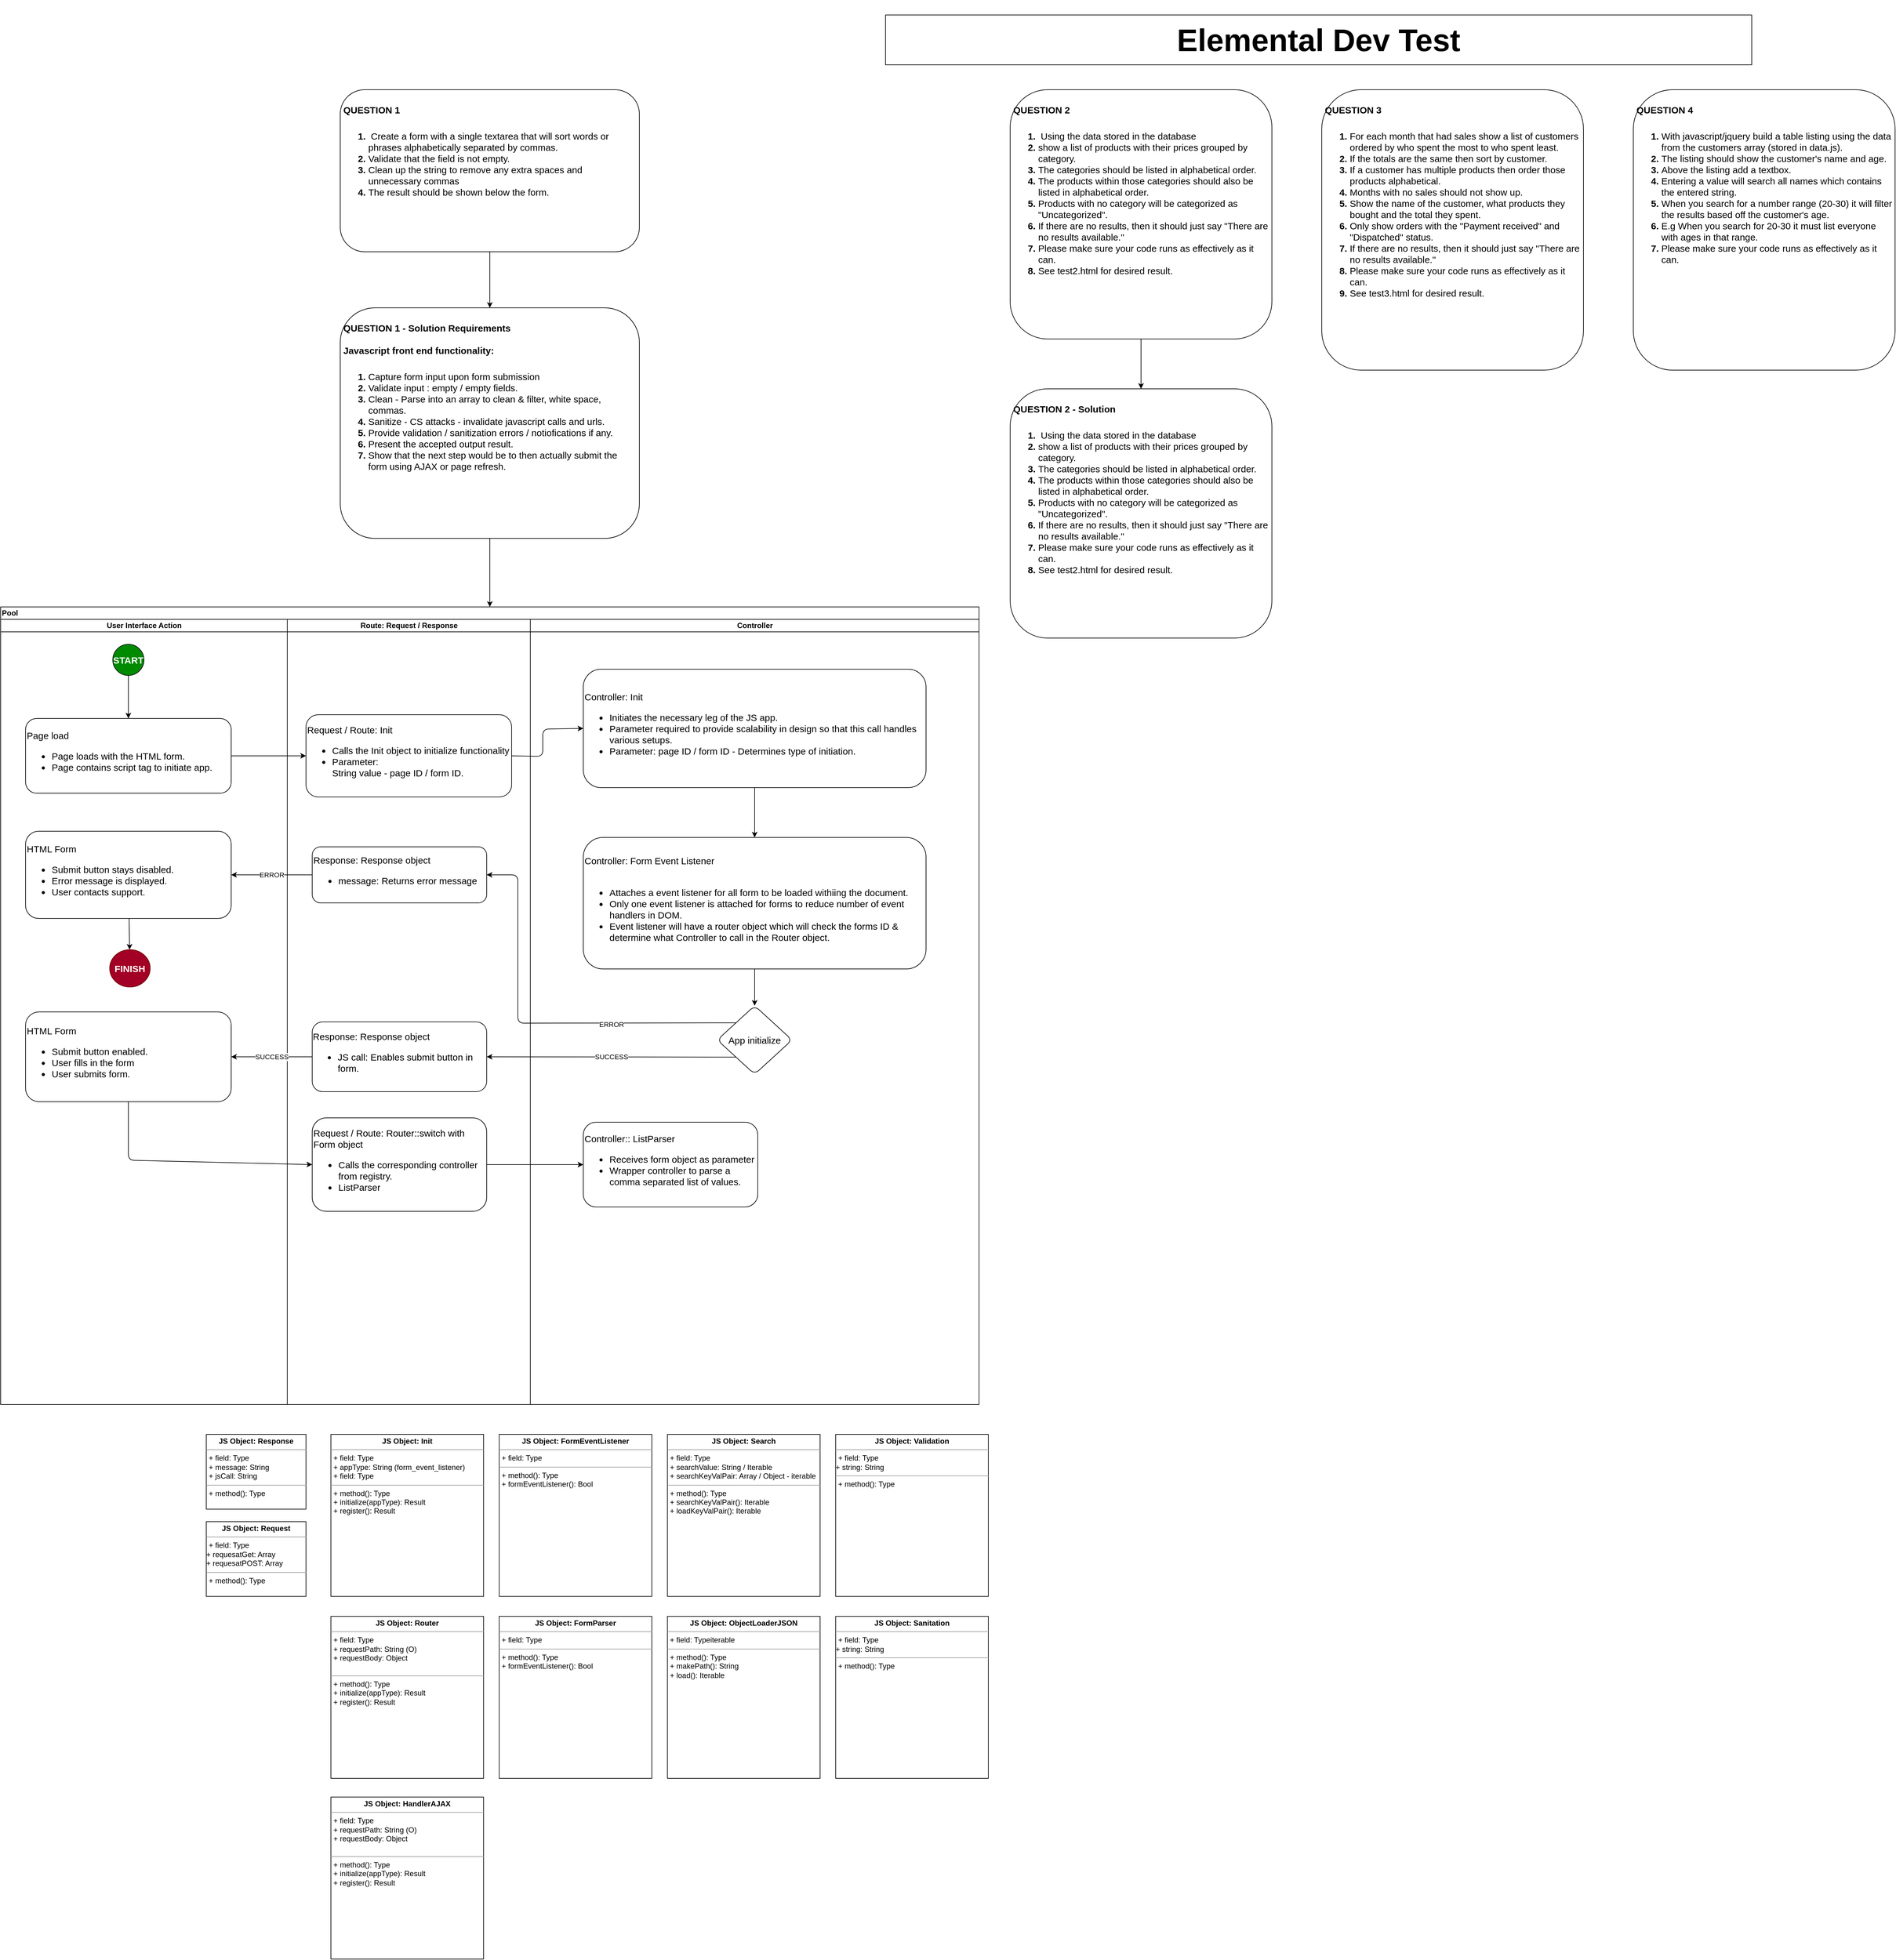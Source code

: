 <mxfile>
    <diagram id="UN2sgL8hX5gglXzgyNVK" name="Page-1">
        <mxGraphModel dx="3233" dy="776" grid="1" gridSize="10" guides="1" tooltips="1" connect="1" arrows="1" fold="1" page="1" pageScale="1" pageWidth="827" pageHeight="1169" math="0" shadow="0">
            <root>
                <mxCell id="0"/>
                <mxCell id="1" parent="0"/>
                <mxCell id="2" value="&lt;h1&gt;Elemental Dev Test&lt;/h1&gt;" style="text;html=1;strokeColor=default;fillColor=none;align=center;verticalAlign=middle;whiteSpace=wrap;rounded=0;fontStyle=1;fontSize=25;" parent="1" vertex="1">
                    <mxGeometry x="320" y="40" width="1390" height="80" as="geometry"/>
                </mxCell>
                <mxCell id="13" value="" style="edgeStyle=none;html=1;fontSize=15;strokeColor=default;" parent="1" source="3" target="12" edge="1">
                    <mxGeometry relative="1" as="geometry"/>
                </mxCell>
                <mxCell id="3" value="&lt;h1 style=&quot;&quot;&gt;&lt;font style=&quot;font-size: 15px;&quot;&gt;QUESTION 1&lt;/font&gt;&lt;/h1&gt;&lt;h1 style=&quot;&quot;&gt;&lt;ol style=&quot;font-size: 15px;&quot;&gt;&lt;li&gt;&lt;font style=&quot;font-size: 15px; font-weight: normal;&quot;&gt;&amp;nbsp;Create a form with a single textarea that will sort words or phrases alphabetically separated by commas.&lt;/font&gt;&lt;/li&gt;&lt;li&gt;&lt;span style=&quot;font-weight: normal;&quot;&gt;Validate that the field is not empty.&lt;/span&gt;&lt;/li&gt;&lt;li&gt;&lt;span style=&quot;font-weight: normal;&quot;&gt;Clean up the string to remove any extra spaces and unnecessary commas&lt;/span&gt;&lt;/li&gt;&lt;li&gt;&lt;span style=&quot;font-weight: normal;&quot;&gt;The result should be shown below the form.&lt;/span&gt;&lt;/li&gt;&lt;/ol&gt;&lt;/h1&gt;" style="text;html=1;strokeColor=default;fillColor=none;spacing=5;spacingTop=-20;whiteSpace=wrap;overflow=hidden;rounded=1;fontSize=15;fontStyle=1" parent="1" vertex="1">
                    <mxGeometry x="-555" y="160" width="480" height="260" as="geometry"/>
                </mxCell>
                <mxCell id="11" value="" style="edgeStyle=none;html=1;fontSize=15;strokeColor=default;" parent="1" source="4" target="10" edge="1">
                    <mxGeometry relative="1" as="geometry"/>
                </mxCell>
                <mxCell id="4" value="&lt;h1 style=&quot;&quot;&gt;&lt;font style=&quot;font-size: 15px;&quot;&gt;QUESTION 2&lt;/font&gt;&lt;/h1&gt;&lt;h1 style=&quot;&quot;&gt;&lt;ol style=&quot;font-size: 15px;&quot;&gt;&lt;li style=&quot;&quot;&gt;&lt;font style=&quot;font-size: 15px; font-weight: normal;&quot;&gt;&amp;nbsp;Using the data stored in the database&lt;/font&gt;&lt;/li&gt;&lt;li style=&quot;&quot;&gt;&lt;font style=&quot;font-size: 15px; font-weight: normal;&quot;&gt;show a list of products with their prices grouped by category.&lt;/font&gt;&lt;/li&gt;&lt;li style=&quot;&quot;&gt;&lt;font style=&quot;font-size: 15px; font-weight: normal;&quot;&gt;The categories should be listed in alphabetical order.&lt;/font&gt;&lt;/li&gt;&lt;li style=&quot;&quot;&gt;&lt;font style=&quot;font-size: 15px; font-weight: normal;&quot;&gt;The products within those categories should also be listed in alphabetical order.&lt;/font&gt;&lt;/li&gt;&lt;li style=&quot;&quot;&gt;&lt;font style=&quot;font-size: 15px; font-weight: normal;&quot;&gt;Products with no category will be categorized as &quot;Uncategorized&quot;.&lt;/font&gt;&lt;/li&gt;&lt;li style=&quot;&quot;&gt;&lt;font style=&quot;font-size: 15px; font-weight: normal;&quot;&gt;If there are no results, then it should just say &quot;There are no results available.&quot;&lt;/font&gt;&lt;/li&gt;&lt;li style=&quot;&quot;&gt;&lt;font style=&quot;font-size: 15px; font-weight: normal;&quot;&gt;Please make sure your code runs as effectively as it can.&lt;/font&gt;&lt;/li&gt;&lt;li style=&quot;&quot;&gt;&lt;span style=&quot;font-weight: normal;&quot;&gt;See test2.html for desired result.&lt;/span&gt;&lt;/li&gt;&lt;/ol&gt;&lt;/h1&gt;" style="text;html=1;strokeColor=default;fillColor=none;spacing=5;spacingTop=-20;whiteSpace=wrap;overflow=hidden;rounded=1;fontSize=15;fontStyle=1" parent="1" vertex="1">
                    <mxGeometry x="520" y="160" width="420" height="400" as="geometry"/>
                </mxCell>
                <mxCell id="6" value="&lt;h1 style=&quot;&quot;&gt;&lt;font style=&quot;font-size: 15px;&quot;&gt;QUESTION 3&lt;/font&gt;&lt;/h1&gt;&lt;h1 style=&quot;&quot;&gt;&lt;ol style=&quot;font-size: 15px;&quot;&gt;&lt;li style=&quot;&quot;&gt;&lt;font style=&quot;font-size: 15px; font-weight: normal;&quot;&gt;For each month that had sales show a list of customers ordered by who spent the most to who spent least.&lt;/font&gt;&lt;/li&gt;&lt;li style=&quot;&quot;&gt;&lt;span style=&quot;font-weight: normal;&quot;&gt;If the totals are the same then sort by customer.&lt;/span&gt;&lt;/li&gt;&lt;li style=&quot;&quot;&gt;&lt;span style=&quot;font-weight: normal; background-color: initial;&quot;&gt;If a customer has multiple products then order those products alphabetical.&lt;/span&gt;&lt;br&gt;&lt;/li&gt;&lt;li style=&quot;&quot;&gt;&lt;font style=&quot;font-size: 15px; font-weight: normal;&quot;&gt;Months with no sales should not show up.&lt;/font&gt;&lt;/li&gt;&lt;li style=&quot;&quot;&gt;&lt;font style=&quot;font-size: 15px; font-weight: normal;&quot;&gt;Show the name of the customer, what products they bought and the total they spent.&lt;/font&gt;&lt;/li&gt;&lt;li style=&quot;&quot;&gt;&lt;font style=&quot;font-size: 15px; font-weight: normal;&quot;&gt;Only show orders with the &quot;Payment received&quot; and &quot;Dispatched&quot; status.&lt;/font&gt;&lt;/li&gt;&lt;li style=&quot;&quot;&gt;&lt;font style=&quot;font-size: 15px; font-weight: normal;&quot;&gt;If there are no results, then it should just say &quot;There are no results available.&quot;&lt;/font&gt;&lt;/li&gt;&lt;li style=&quot;&quot;&gt;&lt;span style=&quot;font-weight: normal;&quot;&gt;&lt;span style=&quot;background-color: initial;&quot;&gt;Please make sure your code runs as effectively as it can.&lt;/span&gt;&lt;br&gt;&lt;/span&gt;&lt;/li&gt;&lt;li style=&quot;&quot;&gt;&lt;span style=&quot;background-color: initial; font-weight: normal;&quot;&gt;See test3.html for desired result.&lt;/span&gt;&lt;br&gt;&lt;/li&gt;&lt;/ol&gt;&lt;/h1&gt;" style="text;html=1;strokeColor=default;fillColor=none;spacing=5;spacingTop=-20;whiteSpace=wrap;overflow=hidden;rounded=1;fontSize=15;fontStyle=1" parent="1" vertex="1">
                    <mxGeometry x="1020" y="160" width="420" height="450" as="geometry"/>
                </mxCell>
                <mxCell id="8" value="&lt;h1 style=&quot;&quot;&gt;&lt;font style=&quot;font-size: 15px;&quot;&gt;QUESTION 4&lt;/font&gt;&lt;/h1&gt;&lt;h1 style=&quot;&quot;&gt;&lt;ol style=&quot;font-size: 15px;&quot;&gt;&lt;li style=&quot;&quot;&gt;&lt;font style=&quot;font-size: 15px; font-weight: normal;&quot;&gt;With javascript/jquery build a table listing using the data from the customers array (stored in data.js).&lt;/font&gt;&lt;/li&gt;&lt;li style=&quot;&quot;&gt;&lt;span style=&quot;font-weight: normal;&quot;&gt;&lt;span style=&quot;background-color: initial;&quot;&gt;The listing should show the customer's name and age.&lt;/span&gt;&lt;br&gt;&lt;/span&gt;&lt;/li&gt;&lt;li style=&quot;&quot;&gt;&lt;font style=&quot;font-size: 15px; font-weight: normal;&quot;&gt;Above the listing add a textbox.&lt;/font&gt;&lt;/li&gt;&lt;li style=&quot;&quot;&gt;&lt;font style=&quot;font-size: 15px; font-weight: normal;&quot;&gt;Entering a value will search all names which contains the entered string.&lt;/font&gt;&lt;/li&gt;&lt;li style=&quot;&quot;&gt;&lt;font style=&quot;font-size: 15px; font-weight: normal;&quot;&gt;When you search for a number range (20-30) it will filter the results based off the customer's age.&lt;/font&gt;&lt;/li&gt;&lt;li style=&quot;&quot;&gt;&lt;font style=&quot;font-size: 15px; font-weight: normal;&quot;&gt;E.g When you search for 20-30 it must list everyone with ages in that range.&lt;/font&gt;&lt;/li&gt;&lt;li style=&quot;&quot;&gt;&lt;font style=&quot;font-size: 15px; font-weight: normal;&quot;&gt;Please make sure your code runs as effectively as it can.&lt;/font&gt;&lt;/li&gt;&lt;/ol&gt;&lt;/h1&gt;" style="text;html=1;strokeColor=default;fillColor=none;spacing=5;spacingTop=-20;whiteSpace=wrap;overflow=hidden;rounded=1;fontSize=15;fontStyle=0" parent="1" vertex="1">
                    <mxGeometry x="1520" y="160" width="420" height="450" as="geometry"/>
                </mxCell>
                <mxCell id="10" value="&lt;h1 style=&quot;&quot;&gt;&lt;font style=&quot;font-size: 15px;&quot;&gt;QUESTION 2 - Solution&lt;/font&gt;&lt;/h1&gt;&lt;h1 style=&quot;&quot;&gt;&lt;ol style=&quot;font-size: 15px;&quot;&gt;&lt;li style=&quot;&quot;&gt;&lt;font style=&quot;font-size: 15px; font-weight: normal;&quot;&gt;&amp;nbsp;Using the data stored in the database&lt;/font&gt;&lt;/li&gt;&lt;li style=&quot;&quot;&gt;&lt;font style=&quot;font-size: 15px; font-weight: normal;&quot;&gt;show a list of products with their prices grouped by category.&lt;/font&gt;&lt;/li&gt;&lt;li style=&quot;&quot;&gt;&lt;font style=&quot;font-size: 15px; font-weight: normal;&quot;&gt;The categories should be listed in alphabetical order.&lt;/font&gt;&lt;/li&gt;&lt;li style=&quot;&quot;&gt;&lt;font style=&quot;font-size: 15px; font-weight: normal;&quot;&gt;The products within those categories should also be listed in alphabetical order.&lt;/font&gt;&lt;/li&gt;&lt;li style=&quot;&quot;&gt;&lt;font style=&quot;font-size: 15px; font-weight: normal;&quot;&gt;Products with no category will be categorized as &quot;Uncategorized&quot;.&lt;/font&gt;&lt;/li&gt;&lt;li style=&quot;&quot;&gt;&lt;font style=&quot;font-size: 15px; font-weight: normal;&quot;&gt;If there are no results, then it should just say &quot;There are no results available.&quot;&lt;/font&gt;&lt;/li&gt;&lt;li style=&quot;&quot;&gt;&lt;font style=&quot;font-size: 15px; font-weight: normal;&quot;&gt;Please make sure your code runs as effectively as it can.&lt;/font&gt;&lt;/li&gt;&lt;li style=&quot;&quot;&gt;&lt;span style=&quot;font-weight: normal;&quot;&gt;See test2.html for desired result.&lt;/span&gt;&lt;/li&gt;&lt;/ol&gt;&lt;/h1&gt;" style="text;html=1;strokeColor=default;fillColor=none;spacing=5;spacingTop=-20;whiteSpace=wrap;overflow=hidden;rounded=1;fontSize=15;fontStyle=1" parent="1" vertex="1">
                    <mxGeometry x="520" y="640" width="420" height="400" as="geometry"/>
                </mxCell>
                <mxCell id="75" style="edgeStyle=none;html=1;exitX=0.5;exitY=1;exitDx=0;exitDy=0;entryX=0.5;entryY=0;entryDx=0;entryDy=0;" parent="1" source="12" target="17" edge="1">
                    <mxGeometry relative="1" as="geometry"/>
                </mxCell>
                <mxCell id="12" value="&lt;h1 style=&quot;&quot;&gt;&lt;font style=&quot;&quot;&gt;&lt;span style=&quot;font-size: 15px;&quot;&gt;QUESTION 1 - Solution Requirements&lt;br&gt;&lt;/span&gt;&lt;/font&gt;&lt;font style=&quot;font-size: 15px;&quot;&gt;Javascript front end functionality:&lt;/font&gt;&lt;/h1&gt;&lt;h1 style=&quot;&quot;&gt;&lt;ol style=&quot;font-size: 15px;&quot;&gt;&lt;li&gt;&lt;font style=&quot;font-size: 15px; font-weight: normal;&quot;&gt;Capture form input upon form submission&lt;/font&gt;&lt;/li&gt;&lt;li style=&quot;font-size: 15px;&quot;&gt;&lt;span style=&quot;font-weight: normal;&quot;&gt;Validate input : empty / empty fields.&lt;br&gt;&lt;/span&gt;&lt;/li&gt;&lt;li style=&quot;font-size: 15px;&quot;&gt;&lt;span style=&quot;font-weight: normal;&quot;&gt;Clean - Parse into an array to clean &amp;amp; filter, white space, commas.&lt;/span&gt;&lt;/li&gt;&lt;li style=&quot;font-size: 15px;&quot;&gt;&lt;span style=&quot;font-weight: normal;&quot;&gt;Sanitize - CS attacks - invalidate javascript calls and urls.&lt;/span&gt;&lt;/li&gt;&lt;li style=&quot;font-size: 15px;&quot;&gt;&lt;span style=&quot;font-weight: normal;&quot;&gt;Provide validation / sanitization errors / notiofications if any.&lt;br&gt;&lt;/span&gt;&lt;/li&gt;&lt;li style=&quot;font-size: 15px;&quot;&gt;&lt;span style=&quot;font-weight: normal;&quot;&gt;Present the accepted output result.&lt;/span&gt;&lt;/li&gt;&lt;li style=&quot;font-size: 15px;&quot;&gt;&lt;span style=&quot;font-weight: normal;&quot;&gt;Show that the next step would be to then actually submit the form using AJAX or page refresh.&lt;/span&gt;&lt;/li&gt;&lt;/ol&gt;&lt;/h1&gt;" style="text;html=1;strokeColor=default;fillColor=none;spacing=5;spacingTop=-20;whiteSpace=wrap;overflow=hidden;rounded=1;fontSize=15;fontStyle=1" parent="1" vertex="1">
                    <mxGeometry x="-555" y="510" width="480" height="370" as="geometry"/>
                </mxCell>
                <mxCell id="17" value="Pool" style="swimlane;childLayout=stackLayout;resizeParent=1;resizeParentMax=0;startSize=20;html=1;align=left;" parent="1" vertex="1">
                    <mxGeometry x="-1100" y="990" width="1570" height="1280" as="geometry"/>
                </mxCell>
                <mxCell id="18" value="User Interface Action" style="swimlane;startSize=20;html=1;" parent="17" vertex="1">
                    <mxGeometry y="20" width="460" height="1260" as="geometry"/>
                </mxCell>
                <mxCell id="14" value="START" style="ellipse;whiteSpace=wrap;html=1;aspect=fixed;fontSize=15;fillColor=#008a00;fontColor=#ffffff;strokeColor=default;fontStyle=1" parent="18" vertex="1">
                    <mxGeometry x="180" y="40" width="50" height="50" as="geometry"/>
                </mxCell>
                <mxCell id="15" value="Page load&lt;br&gt;&lt;ul&gt;&lt;li&gt;Page loads with the HTML form.&lt;/li&gt;&lt;li&gt;Page contains script tag to initiate app.&lt;/li&gt;&lt;/ul&gt;" style="rounded=1;whiteSpace=wrap;html=1;fontSize=15;strokeColor=default;align=left;" parent="18" vertex="1">
                    <mxGeometry x="40" y="159" width="330" height="120" as="geometry"/>
                </mxCell>
                <mxCell id="16" style="edgeStyle=none;html=1;exitX=0.5;exitY=1;exitDx=0;exitDy=0;entryX=0.5;entryY=0;entryDx=0;entryDy=0;fontSize=15;strokeColor=default;" parent="18" source="14" target="15" edge="1">
                    <mxGeometry relative="1" as="geometry"/>
                </mxCell>
                <mxCell id="31" value="HTML Form&lt;br&gt;&lt;ul&gt;&lt;li&gt;Submit button enabled.&lt;/li&gt;&lt;li&gt;User fills in the form&lt;/li&gt;&lt;li&gt;User submits form.&lt;/li&gt;&lt;/ul&gt;" style="rounded=1;whiteSpace=wrap;html=1;fontSize=15;strokeColor=default;align=left;" parent="18" vertex="1">
                    <mxGeometry x="40" y="630" width="330" height="144" as="geometry"/>
                </mxCell>
                <mxCell id="46" value="" style="edgeStyle=none;html=1;" parent="18" source="42" target="45" edge="1">
                    <mxGeometry relative="1" as="geometry"/>
                </mxCell>
                <mxCell id="42" value="HTML Form&lt;br&gt;&lt;ul&gt;&lt;li&gt;Submit button stays disabled.&lt;/li&gt;&lt;li&gt;Error message is displayed.&lt;/li&gt;&lt;li&gt;User contacts support.&lt;/li&gt;&lt;/ul&gt;" style="rounded=1;whiteSpace=wrap;html=1;fontSize=15;strokeColor=default;align=left;" parent="18" vertex="1">
                    <mxGeometry x="40" y="340" width="330" height="140" as="geometry"/>
                </mxCell>
                <mxCell id="45" value="FINISH" style="ellipse;whiteSpace=wrap;html=1;fontSize=15;align=center;rounded=1;fillColor=#a20025;fontColor=#ffffff;strokeColor=#6F0000;fontStyle=1" parent="18" vertex="1">
                    <mxGeometry x="175" y="530" width="65" height="60" as="geometry"/>
                </mxCell>
                <mxCell id="19" value="Route: Request /&amp;nbsp;Response" style="swimlane;startSize=20;html=1;" parent="17" vertex="1">
                    <mxGeometry x="460" y="20" width="390" height="1260" as="geometry"/>
                </mxCell>
                <mxCell id="27" value="&lt;span style=&quot;text-align: center;&quot;&gt;&lt;font style=&quot;font-size: 15px;&quot;&gt;Request / Route&lt;/font&gt;&lt;/span&gt;: Init&lt;br&gt;&lt;ul&gt;&lt;li&gt;Calls the Init object to initialize functionality&lt;/li&gt;&lt;li&gt;Parameter: &lt;br&gt;String value - page ID / form ID.&lt;/li&gt;&lt;/ul&gt;" style="rounded=1;whiteSpace=wrap;html=1;fontSize=15;strokeColor=default;align=left;" parent="19" vertex="1">
                    <mxGeometry x="30" y="153" width="330" height="132" as="geometry"/>
                </mxCell>
                <mxCell id="35" value="&lt;div style=&quot;text-align: left;&quot;&gt;&lt;span style=&quot;background-color: initial;&quot;&gt;Response:&amp;nbsp;&lt;/span&gt;Response&lt;span style=&quot;background-color: initial;&quot;&gt;&amp;nbsp;object&lt;/span&gt;&lt;/div&gt;&lt;div style=&quot;text-align: left;&quot;&gt;&lt;ul&gt;&lt;li&gt;&lt;span style=&quot;background-color: initial;&quot;&gt;JS call:&amp;nbsp;&lt;/span&gt;&lt;span style=&quot;text-align: center;&quot;&gt;Enables submit button in form.&lt;/span&gt;&lt;/li&gt;&lt;/ul&gt;&lt;/div&gt;" style="whiteSpace=wrap;html=1;fontSize=15;rounded=1;" parent="19" vertex="1">
                    <mxGeometry x="40" y="646" width="280" height="112" as="geometry"/>
                </mxCell>
                <mxCell id="37" value="Response: Response&lt;span style=&quot;background-color: initial;&quot;&gt;&amp;nbsp;object&lt;/span&gt;&lt;br&gt;&lt;div style=&quot;&quot;&gt;&lt;ul&gt;&lt;li style=&quot;&quot;&gt;&lt;span style=&quot;background-color: initial;&quot;&gt;message: Returns error message&lt;/span&gt;&lt;/li&gt;&lt;/ul&gt;&lt;/div&gt;" style="whiteSpace=wrap;html=1;fontSize=15;rounded=1;align=left;" parent="19" vertex="1">
                    <mxGeometry x="40" y="365" width="280" height="90" as="geometry"/>
                </mxCell>
                <mxCell id="57" value="&lt;span style=&quot;text-align: center;&quot;&gt;Request / Route:&amp;nbsp;&lt;/span&gt;Router::switch with Form object&lt;br&gt;&lt;ul&gt;&lt;li&gt;Calls the corresponding controller from registry.&lt;/li&gt;&lt;li&gt;ListParser&amp;nbsp;&lt;/li&gt;&lt;/ul&gt;" style="whiteSpace=wrap;html=1;fontSize=15;rounded=1;align=left;" parent="19" vertex="1">
                    <mxGeometry x="40" y="800" width="280" height="150" as="geometry"/>
                </mxCell>
                <mxCell id="20" value="Controller" style="swimlane;startSize=20;html=1;" parent="17" vertex="1">
                    <mxGeometry x="850" y="20" width="720" height="1260" as="geometry"/>
                </mxCell>
                <mxCell id="76" style="edgeStyle=none;html=1;exitX=0.5;exitY=1;exitDx=0;exitDy=0;entryX=0.5;entryY=0;entryDx=0;entryDy=0;fontSize=12;" parent="20" source="29" target="33" edge="1">
                    <mxGeometry relative="1" as="geometry"/>
                </mxCell>
                <mxCell id="29" value="Controller: Form Event Listener&lt;br&gt;&lt;br&gt;&lt;ul&gt;&lt;li&gt;Attaches a event listener for all form to be loaded withiing the document.&lt;br&gt;&lt;/li&gt;&lt;li&gt;Only one event listener is attached for forms to reduce number of event handlers in DOM.&lt;/li&gt;&lt;li&gt;Event listener will have a router object which will check the forms ID &amp;amp; determine what Controller to call in the Router object.&lt;/li&gt;&lt;/ul&gt;" style="rounded=1;whiteSpace=wrap;html=1;fontSize=15;strokeColor=default;align=left;" parent="20" vertex="1">
                    <mxGeometry x="85" y="350" width="550" height="211" as="geometry"/>
                </mxCell>
                <mxCell id="33" value="App initialize" style="rhombus;whiteSpace=wrap;html=1;fontSize=15;align=center;rounded=1;" parent="20" vertex="1">
                    <mxGeometry x="300" y="620" width="120" height="110" as="geometry"/>
                </mxCell>
                <mxCell id="61" value="Controller:: ListParser&lt;br&gt;&lt;ul&gt;&lt;li&gt;Receives form object as parameter&lt;/li&gt;&lt;li&gt;Wrapper controller to parse a comma separated list of values.&lt;/li&gt;&lt;/ul&gt;" style="whiteSpace=wrap;html=1;fontSize=15;rounded=1;align=left;" parent="20" vertex="1">
                    <mxGeometry x="85" y="807" width="280" height="136" as="geometry"/>
                </mxCell>
                <mxCell id="83" style="edgeStyle=none;html=1;exitX=0.5;exitY=1;exitDx=0;exitDy=0;entryX=0.5;entryY=0;entryDx=0;entryDy=0;fontSize=12;" parent="20" source="77" target="29" edge="1">
                    <mxGeometry relative="1" as="geometry"/>
                </mxCell>
                <mxCell id="77" value="Controller: Init&lt;br&gt;&lt;ul&gt;&lt;li&gt;Initiates the necessary leg of the JS app.&lt;/li&gt;&lt;li&gt;Parameter required to provide scalability in design so that this call handles various setups.&lt;br&gt;&lt;/li&gt;&lt;li&gt;Parameter: page ID / form ID - Determines type of initiation.&lt;/li&gt;&lt;/ul&gt;" style="rounded=1;whiteSpace=wrap;html=1;fontSize=15;strokeColor=default;align=left;" parent="20" vertex="1">
                    <mxGeometry x="85" y="80" width="550" height="190" as="geometry"/>
                </mxCell>
                <mxCell id="28" value="" style="edgeStyle=none;html=1;" parent="17" source="15" target="27" edge="1">
                    <mxGeometry relative="1" as="geometry"/>
                </mxCell>
                <mxCell id="36" value="SUCCESS" style="edgeStyle=none;html=1;entryX=1;entryY=0.5;entryDx=0;entryDy=0;exitX=0;exitY=1;exitDx=0;exitDy=0;" parent="17" source="33" target="35" edge="1">
                    <mxGeometry relative="1" as="geometry">
                        <mxPoint x="970" y="570" as="sourcePoint"/>
                    </mxGeometry>
                </mxCell>
                <mxCell id="38" value="ERROR" style="edgeStyle=none;html=1;exitX=0;exitY=0;exitDx=0;exitDy=0;entryX=1;entryY=0.5;entryDx=0;entryDy=0;" parent="17" source="33" target="37" edge="1">
                    <mxGeometry x="-0.373" y="2" relative="1" as="geometry">
                        <Array as="points">
                            <mxPoint x="830" y="668"/>
                            <mxPoint x="830" y="430"/>
                        </Array>
                        <mxPoint as="offset"/>
                    </mxGeometry>
                </mxCell>
                <mxCell id="55" value="ERROR" style="edgeStyle=none;html=1;exitX=0;exitY=0.5;exitDx=0;exitDy=0;entryX=1;entryY=0.5;entryDx=0;entryDy=0;" parent="17" source="37" target="42" edge="1">
                    <mxGeometry relative="1" as="geometry">
                        <mxPoint x="640" y="557.5" as="sourcePoint"/>
                        <mxPoint x="390" y="540" as="targetPoint"/>
                    </mxGeometry>
                </mxCell>
                <mxCell id="56" value="SUCCESS" style="edgeStyle=none;html=1;entryX=1;entryY=0.5;entryDx=0;entryDy=0;exitX=0;exitY=0.5;exitDx=0;exitDy=0;" parent="17" source="35" target="31" edge="1">
                    <mxGeometry relative="1" as="geometry">
                        <mxPoint x="650" y="482.5" as="sourcePoint"/>
                        <mxPoint x="400" y="640" as="targetPoint"/>
                    </mxGeometry>
                </mxCell>
                <mxCell id="58" style="edgeStyle=none;html=1;exitX=0.5;exitY=1;exitDx=0;exitDy=0;entryX=0;entryY=0.5;entryDx=0;entryDy=0;" parent="17" source="31" target="57" edge="1">
                    <mxGeometry relative="1" as="geometry">
                        <Array as="points">
                            <mxPoint x="205" y="888"/>
                        </Array>
                    </mxGeometry>
                </mxCell>
                <mxCell id="62" style="edgeStyle=none;html=1;exitX=1;exitY=0.5;exitDx=0;exitDy=0;entryX=0;entryY=0.5;entryDx=0;entryDy=0;" parent="17" source="57" target="61" edge="1">
                    <mxGeometry relative="1" as="geometry"/>
                </mxCell>
                <mxCell id="84" style="edgeStyle=none;html=1;exitX=1;exitY=0.5;exitDx=0;exitDy=0;entryX=0;entryY=0.5;entryDx=0;entryDy=0;fontSize=12;" parent="17" source="27" target="77" edge="1">
                    <mxGeometry relative="1" as="geometry">
                        <Array as="points">
                            <mxPoint x="870" y="240"/>
                            <mxPoint x="870" y="196"/>
                        </Array>
                    </mxGeometry>
                </mxCell>
                <mxCell id="73" value="&lt;p style=&quot;margin:0px;margin-top:4px;text-align:center;&quot;&gt;&lt;b&gt;JS Object: Init&lt;/b&gt;&lt;/p&gt;&lt;hr size=&quot;1&quot;&gt;&lt;p style=&quot;margin:0px;margin-left:4px;&quot;&gt;+ field: Type&lt;/p&gt;&lt;p style=&quot;margin:0px;margin-left:4px;&quot;&gt;+ appType: String (form_event_listener)&lt;br&gt;&lt;/p&gt;&lt;p style=&quot;margin:0px;margin-left:4px;&quot;&gt;+ field: Type&lt;br&gt;&lt;/p&gt;&lt;hr size=&quot;1&quot;&gt;&lt;p style=&quot;margin:0px;margin-left:4px;&quot;&gt;+ method(): Type&lt;/p&gt;&lt;p style=&quot;margin:0px;margin-left:4px;&quot;&gt;+ initialize(appType): Result&lt;br&gt;&lt;/p&gt;&lt;p style=&quot;margin:0px;margin-left:4px;&quot;&gt;+ register(): Result&lt;/p&gt;" style="verticalAlign=top;align=left;overflow=fill;fontSize=12;fontFamily=Helvetica;html=1;" parent="1" vertex="1">
                    <mxGeometry x="-570" y="2318" width="245" height="260" as="geometry"/>
                </mxCell>
                <mxCell id="74" value="&lt;p style=&quot;margin:0px;margin-top:4px;text-align:center;&quot;&gt;&lt;b&gt;JS Object: Response&lt;/b&gt;&lt;/p&gt;&lt;hr size=&quot;1&quot;&gt;&lt;p style=&quot;margin:0px;margin-left:4px;&quot;&gt;+ field: Type&lt;/p&gt;&lt;p style=&quot;margin:0px;margin-left:4px;&quot;&gt;+ message: String&lt;br&gt;&lt;/p&gt;&lt;p style=&quot;margin:0px;margin-left:4px;&quot;&gt;+ jsCall: String&lt;br&gt;&lt;/p&gt;&lt;hr size=&quot;1&quot;&gt;&lt;p style=&quot;margin:0px;margin-left:4px;&quot;&gt;+ method(): Type&lt;/p&gt;" style="verticalAlign=top;align=left;overflow=fill;fontSize=12;fontFamily=Helvetica;html=1;" parent="1" vertex="1">
                    <mxGeometry x="-770" y="2318" width="160" height="120" as="geometry"/>
                </mxCell>
                <mxCell id="85" value="&lt;p style=&quot;margin:0px;margin-top:4px;text-align:center;&quot;&gt;&lt;b&gt;JS Object: FormEventListener&lt;/b&gt;&lt;/p&gt;&lt;hr size=&quot;1&quot;&gt;&lt;p style=&quot;margin:0px;margin-left:4px;&quot;&gt;+ field: Type&lt;/p&gt;&lt;hr size=&quot;1&quot;&gt;&lt;p style=&quot;margin:0px;margin-left:4px;&quot;&gt;+ method(): Type&lt;/p&gt;&lt;p style=&quot;margin:0px;margin-left:4px;&quot;&gt;+ formEventListener(): Bool&lt;br&gt;&lt;/p&gt;" style="verticalAlign=top;align=left;overflow=fill;fontSize=12;fontFamily=Helvetica;html=1;" vertex="1" parent="1">
                    <mxGeometry x="-300" y="2318" width="245" height="260" as="geometry"/>
                </mxCell>
                <mxCell id="86" value="&lt;p style=&quot;margin:0px;margin-top:4px;text-align:center;&quot;&gt;&lt;b&gt;JS Object: Search&lt;/b&gt;&lt;/p&gt;&lt;hr size=&quot;1&quot;&gt;&lt;p style=&quot;margin:0px;margin-left:4px;&quot;&gt;+ field: Type&lt;br&gt;&lt;/p&gt;&lt;p style=&quot;margin:0px;margin-left:4px;&quot;&gt;+ searchValue: String / Iterable&lt;br&gt;&lt;/p&gt;&lt;p style=&quot;margin:0px;margin-left:4px;&quot;&gt;+ searchKeyValPair: Array / Object - iterable&lt;br&gt;&lt;/p&gt;&lt;hr size=&quot;1&quot;&gt;&lt;p style=&quot;margin:0px;margin-left:4px;&quot;&gt;+ method(): Type&lt;br&gt;&lt;/p&gt;&lt;p style=&quot;margin:0px;margin-left:4px;&quot;&gt;+ searchKeyValPair(): Iterable&lt;br&gt;&lt;/p&gt;&lt;p style=&quot;margin:0px;margin-left:4px;&quot;&gt;+ loadKeyValPair(): Iterable&lt;br&gt;&lt;/p&gt;" style="verticalAlign=top;align=left;overflow=fill;fontSize=12;fontFamily=Helvetica;html=1;" vertex="1" parent="1">
                    <mxGeometry x="-30" y="2318" width="245" height="260" as="geometry"/>
                </mxCell>
                <mxCell id="87" value="&lt;p style=&quot;margin:0px;margin-top:4px;text-align:center;&quot;&gt;&lt;b&gt;JS Object: Validation&lt;/b&gt;&lt;/p&gt;&lt;hr size=&quot;1&quot;&gt;&lt;p style=&quot;margin:0px;margin-left:4px;&quot;&gt;+ field: Type&lt;/p&gt;+ string: String&lt;hr size=&quot;1&quot;&gt;&lt;p style=&quot;margin:0px;margin-left:4px;&quot;&gt;+ method(): Type&lt;br&gt;&lt;/p&gt;&lt;p style=&quot;margin:0px;margin-left:4px;&quot;&gt;&lt;br&gt;&lt;/p&gt;" style="verticalAlign=top;align=left;overflow=fill;fontSize=12;fontFamily=Helvetica;html=1;" vertex="1" parent="1">
                    <mxGeometry x="240" y="2318" width="245" height="260" as="geometry"/>
                </mxCell>
                <mxCell id="88" value="&lt;p style=&quot;margin:0px;margin-top:4px;text-align:center;&quot;&gt;&lt;b&gt;JS Object: Sanitation&lt;/b&gt;&lt;/p&gt;&lt;hr size=&quot;1&quot;&gt;&lt;p style=&quot;margin:0px;margin-left:4px;&quot;&gt;+ field: Type&lt;/p&gt;+ string: String&lt;hr size=&quot;1&quot;&gt;&lt;p style=&quot;margin:0px;margin-left:4px;&quot;&gt;+ method(): Type&lt;br&gt;&lt;/p&gt;&lt;p style=&quot;margin:0px;margin-left:4px;&quot;&gt;&lt;br&gt;&lt;/p&gt;" style="verticalAlign=top;align=left;overflow=fill;fontSize=12;fontFamily=Helvetica;html=1;" vertex="1" parent="1">
                    <mxGeometry x="240" y="2610" width="245" height="260" as="geometry"/>
                </mxCell>
                <mxCell id="89" value="&lt;p style=&quot;margin:0px;margin-top:4px;text-align:center;&quot;&gt;&lt;b&gt;JS Object: Request&lt;/b&gt;&lt;/p&gt;&lt;hr size=&quot;1&quot;&gt;&lt;p style=&quot;margin:0px;margin-left:4px;&quot;&gt;+ field: Type&lt;/p&gt;+ requesatGet: Array&lt;br&gt;+ requesatPOST: Array&lt;br&gt;&lt;hr size=&quot;1&quot;&gt;&lt;p style=&quot;margin:0px;margin-left:4px;&quot;&gt;+ method(): Type&lt;/p&gt;" style="verticalAlign=top;align=left;overflow=fill;fontSize=12;fontFamily=Helvetica;html=1;" vertex="1" parent="1">
                    <mxGeometry x="-770" y="2458" width="160" height="120" as="geometry"/>
                </mxCell>
                <mxCell id="90" value="&lt;p style=&quot;margin:0px;margin-top:4px;text-align:center;&quot;&gt;&lt;b&gt;JS Object: ObjectLoaderJSON&lt;/b&gt;&lt;/p&gt;&lt;hr size=&quot;1&quot;&gt;&lt;p style=&quot;margin:0px;margin-left:4px;&quot;&gt;+ field: Type&lt;span style=&quot;background-color: initial;&quot;&gt;iterable&lt;/span&gt;&lt;/p&gt;&lt;hr size=&quot;1&quot;&gt;&lt;p style=&quot;margin:0px;margin-left:4px;&quot;&gt;+ method(): Type&lt;br&gt;&lt;/p&gt;&lt;p style=&quot;margin:0px;margin-left:4px;&quot;&gt;+ makePath(): String&lt;br&gt;&lt;/p&gt;&lt;p style=&quot;margin:0px;margin-left:4px;&quot;&gt;+ load(): Iterable&lt;br&gt;&lt;/p&gt;" style="verticalAlign=top;align=left;overflow=fill;fontSize=12;fontFamily=Helvetica;html=1;" vertex="1" parent="1">
                    <mxGeometry x="-30" y="2610" width="245" height="260" as="geometry"/>
                </mxCell>
                <mxCell id="91" value="&lt;p style=&quot;margin:0px;margin-top:4px;text-align:center;&quot;&gt;&lt;b&gt;JS Object: FormParser&lt;/b&gt;&lt;/p&gt;&lt;hr size=&quot;1&quot;&gt;&lt;p style=&quot;margin:0px;margin-left:4px;&quot;&gt;+ field: Type&lt;/p&gt;&lt;hr size=&quot;1&quot;&gt;&lt;p style=&quot;margin:0px;margin-left:4px;&quot;&gt;+ method(): Type&lt;/p&gt;&lt;p style=&quot;margin:0px;margin-left:4px;&quot;&gt;+ formEventListener(): Bool&lt;br&gt;&lt;/p&gt;" style="verticalAlign=top;align=left;overflow=fill;fontSize=12;fontFamily=Helvetica;html=1;" vertex="1" parent="1">
                    <mxGeometry x="-300" y="2610" width="245" height="260" as="geometry"/>
                </mxCell>
                <mxCell id="92" value="&lt;p style=&quot;margin:0px;margin-top:4px;text-align:center;&quot;&gt;&lt;b&gt;JS Object: Router&lt;/b&gt;&lt;/p&gt;&lt;hr size=&quot;1&quot;&gt;&lt;p style=&quot;margin:0px;margin-left:4px;&quot;&gt;+ field: Type&lt;/p&gt;&lt;p style=&quot;margin:0px;margin-left:4px;&quot;&gt;+ requestPath: String (O)&lt;br&gt;&lt;/p&gt;&lt;p style=&quot;margin:0px;margin-left:4px;&quot;&gt;+ requestBody: Object&lt;br&gt;&lt;/p&gt;&lt;span style=&quot;color: rgba(0, 0, 0, 0); font-family: monospace; font-size: 0px;&quot;&gt;%3CmxGraphModel%3E%3Croot%3E%3CmxCell%20id%3D%220%22%2F%3E%3CmxCell%20id%3D%221%22%20parent%3D%220%22%2F%3E%3CmxCell%20id%3D%222%22%20value%3D%22%26lt%3Bp%20style%3D%26quot%3Bmargin%3A0px%3Bmargin-top%3A4px%3Btext-align%3Acenter%3B%26quot%3B%26gt%3B%26lt%3Bb%26gt%3BJS%20Object%3A%20Init%26lt%3B%2Fb%26gt%3B%26lt%3B%2Fp%26gt%3B%26lt%3Bhr%20size%3D%26quot%3B1%26quot%3B%26gt%3B%26lt%3Bp%20style%3D%26quot%3Bmargin%3A0px%3Bmargin-left%3A4px%3B%26quot%3B%26gt%3B%2B%20field%3A%20Type%26lt%3B%2Fp%26gt%3B%26lt%3Bp%20style%3D%26quot%3Bmargin%3A0px%3Bmargin-left%3A4px%3B%26quot%3B%26gt%3B%2B%20appType%3A%20String%20(form_event_listener)%26lt%3Bbr%26gt%3B%26lt%3B%2Fp%26gt%3B%26lt%3Bp%20style%3D%26quot%3Bmargin%3A0px%3Bmargin-left%3A4px%3B%26quot%3B%26gt%3B%2B%20field%3A%20Type%26lt%3Bbr%26gt%3B%26lt%3B%2Fp%26gt%3B%26lt%3Bhr%20size%3D%26quot%3B1%26quot%3B%26gt%3B%26lt%3Bp%20style%3D%26quot%3Bmargin%3A0px%3Bmargin-left%3A4px%3B%26quot%3B%26gt%3B%2B%20method()%3A%20Type%26lt%3B%2Fp%26gt%3B%26lt%3Bp%20style%3D%26quot%3Bmargin%3A0px%3Bmargin-left%3A4px%3B%26quot%3B%26gt%3B%2B%20initialize(appType)%3A%20Result%26lt%3Bbr%26gt%3B%26lt%3B%2Fp%26gt%3B%26lt%3Bp%20style%3D%26quot%3Bmargin%3A0px%3Bmargin-left%3A4px%3B%26quot%3B%26gt%3B%2B%20register()%3A%20Result%26lt%3B%2Fp%26gt%3B%22%20style%3D%22verticalAlign%3Dtop%3Balign%3Dleft%3Boverflow%3Dfill%3BfontSize%3D12%3BfontFamily%3DHelvetica%3Bhtml%3D1%3B%22%20vertex%3D%221%22%20parent%3D%221%22%3E%3CmxGeometry%20x%3D%22-570%22%20y%3D%222318%22%20width%3D%22245%22%20height%3D%22260%22%20as%3D%22geometry%22%2F%3E%3C%2FmxCell%3E%3C%2Froot%3E%3C%2FmxGraphModel%3E&lt;/span&gt;&lt;hr size=&quot;1&quot;&gt;&lt;p style=&quot;margin:0px;margin-left:4px;&quot;&gt;+ method(): Type&lt;/p&gt;&lt;p style=&quot;margin:0px;margin-left:4px;&quot;&gt;+ initialize(appType): Result&lt;br&gt;&lt;/p&gt;&lt;p style=&quot;margin:0px;margin-left:4px;&quot;&gt;+ register(): Result&lt;/p&gt;" style="verticalAlign=top;align=left;overflow=fill;fontSize=12;fontFamily=Helvetica;html=1;" vertex="1" parent="1">
                    <mxGeometry x="-570" y="2610" width="245" height="260" as="geometry"/>
                </mxCell>
                <mxCell id="93" value="&lt;p style=&quot;margin:0px;margin-top:4px;text-align:center;&quot;&gt;&lt;b&gt;JS Object: HandlerAJAX&lt;/b&gt;&lt;/p&gt;&lt;hr size=&quot;1&quot;&gt;&lt;p style=&quot;margin:0px;margin-left:4px;&quot;&gt;+ field: Type&lt;/p&gt;&lt;p style=&quot;margin:0px;margin-left:4px;&quot;&gt;+ requestPath: String (O)&lt;br&gt;&lt;/p&gt;&lt;p style=&quot;margin:0px;margin-left:4px;&quot;&gt;+ requestBody: Object&lt;br&gt;&lt;/p&gt;&lt;span style=&quot;color: rgba(0, 0, 0, 0); font-family: monospace; font-size: 0px;&quot;&gt;%3CmxGraphModel%3E%3Croot%3E%3CmxCell%20id%3D%220%22%2F%3E%3CmxCell%20id%3D%221%22%20parent%3D%220%22%2F%3E%3CmxCell%20id%3D%222%22%20value%3D%22%26lt%3Bp%20style%3D%26quot%3Bmargin%3A0px%3Bmargin-top%3A4px%3Btext-align%3Acenter%3B%26quot%3B%26gt%3B%26lt%3Bb%26gt%3BJS%20Object%3A%20Init%26lt%3B%2Fb%26gt%3B%26lt%3B%2Fp%26gt%3B%26lt%3Bhr%20size%3D%26quot%3B1%26quot%3B%26gt%3B%26lt%3Bp%20style%3D%26quot%3Bmargin%3A0px%3Bmargin-left%3A4px%3B%26quot%3B%26gt%3B%2B%20field%3A%20Type%26lt%3B%2Fp%26gt%3B%26lt%3Bp%20style%3D%26quot%3Bmargin%3A0px%3Bmargin-left%3A4px%3B%26quot%3B%26gt%3B%2B%20appType%3A%20String%20(form_event_listener)%26lt%3Bbr%26gt%3B%26lt%3B%2Fp%26gt%3B%26lt%3Bp%20style%3D%26quot%3Bmargin%3A0px%3Bmargin-left%3A4px%3B%26quot%3B%26gt%3B%2B%20field%3A%20Type%26lt%3Bbr%26gt%3B%26lt%3B%2Fp%26gt%3B%26lt%3Bhr%20size%3D%26quot%3B1%26quot%3B%26gt%3B%26lt%3Bp%20style%3D%26quot%3Bmargin%3A0px%3Bmargin-left%3A4px%3B%26quot%3B%26gt%3B%2B%20method()%3A%20Type%26lt%3B%2Fp%26gt%3B%26lt%3Bp%20style%3D%26quot%3Bmargin%3A0px%3Bmargin-left%3A4px%3B%26quot%3B%26gt%3B%2B%20initialize(appType)%3A%20Result%26lt%3Bbr%26gt%3B%26lt%3B%2Fp%26gt%3B%26lt%3Bp%20style%3D%26quot%3Bmargin%3A0px%3Bmargin-left%3A4px%3B%26quot%3B%26gt%3B%2B%20register()%3A%20Result%26lt%3B%2Fp%26gt%3B%22%20style%3D%22verticalAlign%3Dtop%3Balign%3Dleft%3Boverflow%3Dfill%3BfontSize%3D12%3BfontFamily%3DHelvetica%3Bhtml%3D1%3B%22%20vertex%3D%221%22%20parent%3D%221%22%3E%3CmxGeometry%20x%3D%22-570%22%20y%3D%222318%22%20width%3D%22245%22%20height%3D%22260%22%20as%3D%22geometry%22%2F%3E%3C%2FmxCell%3E%3C%2Froot%3E%3C%2FmxGraphModel%3E&lt;/span&gt;&lt;hr size=&quot;1&quot;&gt;&lt;p style=&quot;margin:0px;margin-left:4px;&quot;&gt;+ method(): Type&lt;/p&gt;&lt;p style=&quot;margin:0px;margin-left:4px;&quot;&gt;+ initialize(appType): Result&lt;br&gt;&lt;/p&gt;&lt;p style=&quot;margin:0px;margin-left:4px;&quot;&gt;+ register(): Result&lt;/p&gt;" style="verticalAlign=top;align=left;overflow=fill;fontSize=12;fontFamily=Helvetica;html=1;" vertex="1" parent="1">
                    <mxGeometry x="-570" y="2900" width="245" height="260" as="geometry"/>
                </mxCell>
            </root>
        </mxGraphModel>
    </diagram>
</mxfile>